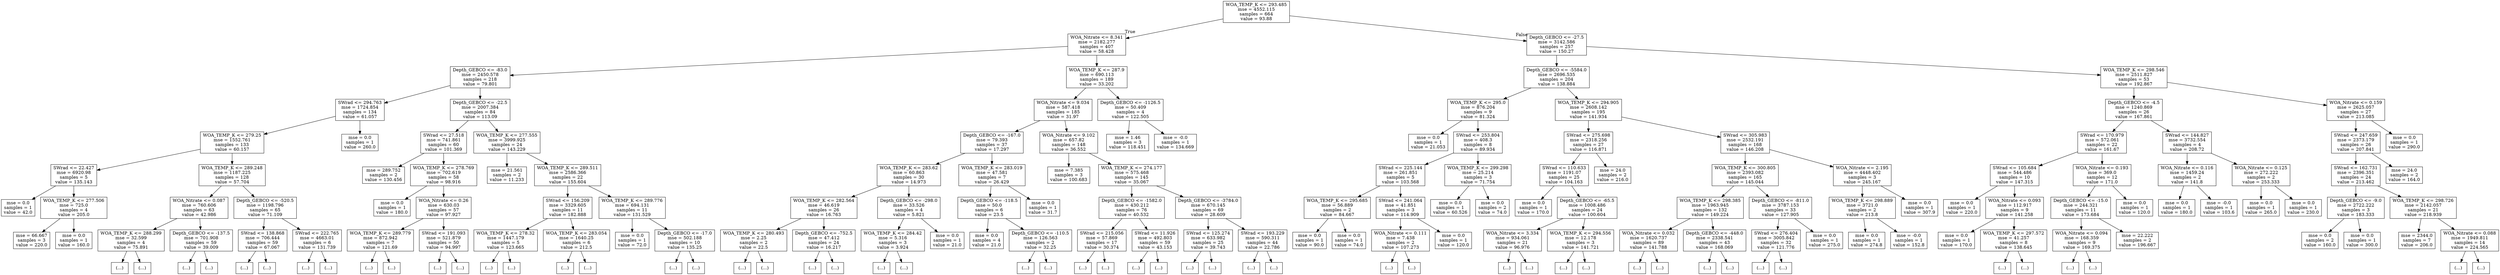 digraph Tree {
node [shape=box] ;
0 [label="WOA_TEMP_K <= 293.485\nmse = 4552.115\nsamples = 664\nvalue = 93.88"] ;
1 [label="WOA_Nitrate <= 8.341\nmse = 2182.277\nsamples = 407\nvalue = 58.428"] ;
0 -> 1 [labeldistance=2.5, labelangle=45, headlabel="True"] ;
2 [label="Depth_GEBCO <= -83.0\nmse = 2450.578\nsamples = 218\nvalue = 79.801"] ;
1 -> 2 ;
3 [label="SWrad <= 294.763\nmse = 1724.854\nsamples = 134\nvalue = 61.057"] ;
2 -> 3 ;
4 [label="WOA_TEMP_K <= 279.25\nmse = 1552.761\nsamples = 133\nvalue = 60.157"] ;
3 -> 4 ;
5 [label="SWrad <= 22.427\nmse = 6920.98\nsamples = 5\nvalue = 135.143"] ;
4 -> 5 ;
6 [label="mse = 0.0\nsamples = 1\nvalue = 42.0"] ;
5 -> 6 ;
7 [label="WOA_TEMP_K <= 277.506\nmse = 725.0\nsamples = 4\nvalue = 205.0"] ;
5 -> 7 ;
8 [label="mse = 66.667\nsamples = 3\nvalue = 220.0"] ;
7 -> 8 ;
9 [label="mse = 0.0\nsamples = 1\nvalue = 160.0"] ;
7 -> 9 ;
10 [label="WOA_TEMP_K <= 289.248\nmse = 1187.225\nsamples = 128\nvalue = 57.704"] ;
4 -> 10 ;
11 [label="WOA_Nitrate <= 0.087\nmse = 760.606\nsamples = 63\nvalue = 42.986"] ;
10 -> 11 ;
12 [label="WOA_TEMP_K <= 288.299\nmse = 32.599\nsamples = 4\nvalue = 75.891"] ;
11 -> 12 ;
13 [label="(...)"] ;
12 -> 13 ;
16 [label="(...)"] ;
12 -> 16 ;
19 [label="Depth_GEBCO <= -137.5\nmse = 701.908\nsamples = 59\nvalue = 39.009"] ;
11 -> 19 ;
20 [label="(...)"] ;
19 -> 20 ;
85 [label="(...)"] ;
19 -> 85 ;
104 [label="Depth_GEBCO <= -520.5\nmse = 1198.796\nsamples = 65\nvalue = 71.109"] ;
10 -> 104 ;
105 [label="SWrad <= 138.868\nmse = 706.444\nsamples = 59\nvalue = 67.067"] ;
104 -> 105 ;
106 [label="(...)"] ;
105 -> 106 ;
133 [label="(...)"] ;
105 -> 133 ;
208 [label="SWrad <= 222.765\nmse = 4663.01\nsamples = 6\nvalue = 131.739"] ;
104 -> 208 ;
209 [label="(...)"] ;
208 -> 209 ;
216 [label="(...)"] ;
208 -> 216 ;
219 [label="mse = 0.0\nsamples = 1\nvalue = 260.0"] ;
3 -> 219 ;
220 [label="Depth_GEBCO <= -22.5\nmse = 2007.384\nsamples = 84\nvalue = 113.09"] ;
2 -> 220 ;
221 [label="SWrad <= 27.518\nmse = 741.861\nsamples = 60\nvalue = 101.369"] ;
220 -> 221 ;
222 [label="mse = 289.752\nsamples = 2\nvalue = 130.456"] ;
221 -> 222 ;
223 [label="WOA_TEMP_K <= 278.769\nmse = 702.619\nsamples = 58\nvalue = 98.916"] ;
221 -> 223 ;
224 [label="mse = 0.0\nsamples = 1\nvalue = 180.0"] ;
223 -> 224 ;
225 [label="WOA_Nitrate <= 0.26\nmse = 630.03\nsamples = 57\nvalue = 97.927"] ;
223 -> 225 ;
226 [label="WOA_TEMP_K <= 289.779\nmse = 872.942\nsamples = 7\nvalue = 121.69"] ;
225 -> 226 ;
227 [label="(...)"] ;
226 -> 227 ;
230 [label="(...)"] ;
226 -> 230 ;
235 [label="SWrad <= 191.093\nmse = 521.879\nsamples = 50\nvalue = 94.997"] ;
225 -> 235 ;
236 [label="(...)"] ;
235 -> 236 ;
301 [label="(...)"] ;
235 -> 301 ;
314 [label="WOA_TEMP_K <= 277.555\nmse = 3999.925\nsamples = 24\nvalue = 143.229"] ;
220 -> 314 ;
315 [label="mse = 21.561\nsamples = 2\nvalue = 11.233"] ;
314 -> 315 ;
316 [label="WOA_TEMP_K <= 289.511\nmse = 2586.366\nsamples = 22\nvalue = 155.604"] ;
314 -> 316 ;
317 [label="SWrad <= 156.209\nmse = 3329.605\nsamples = 11\nvalue = 182.888"] ;
316 -> 317 ;
318 [label="WOA_TEMP_K <= 278.32\nmse = 1447.179\nsamples = 5\nvalue = 123.665"] ;
317 -> 318 ;
319 [label="(...)"] ;
318 -> 319 ;
322 [label="(...)"] ;
318 -> 322 ;
327 [label="WOA_TEMP_K <= 283.054\nmse = 1640.25\nsamples = 6\nvalue = 212.5"] ;
317 -> 327 ;
328 [label="(...)"] ;
327 -> 328 ;
333 [label="(...)"] ;
327 -> 333 ;
338 [label="WOA_TEMP_K <= 289.776\nmse = 694.131\nsamples = 11\nvalue = 131.529"] ;
316 -> 338 ;
339 [label="mse = 0.0\nsamples = 1\nvalue = 72.0"] ;
338 -> 339 ;
340 [label="Depth_GEBCO <= -17.0\nmse = 502.188\nsamples = 10\nvalue = 135.25"] ;
338 -> 340 ;
341 [label="(...)"] ;
340 -> 341 ;
346 [label="(...)"] ;
340 -> 346 ;
357 [label="WOA_TEMP_K <= 287.9\nmse = 690.113\nsamples = 189\nvalue = 33.202"] ;
1 -> 357 ;
358 [label="WOA_Nitrate <= 9.034\nmse = 587.418\nsamples = 185\nvalue = 31.97"] ;
357 -> 358 ;
359 [label="Depth_GEBCO <= -167.0\nmse = 79.393\nsamples = 37\nvalue = 17.297"] ;
358 -> 359 ;
360 [label="WOA_TEMP_K <= 283.62\nmse = 60.863\nsamples = 30\nvalue = 14.973"] ;
359 -> 360 ;
361 [label="WOA_TEMP_K <= 282.564\nmse = 46.619\nsamples = 26\nvalue = 16.763"] ;
360 -> 361 ;
362 [label="WOA_TEMP_K <= 280.493\nmse = 2.25\nsamples = 2\nvalue = 22.5"] ;
361 -> 362 ;
363 [label="(...)"] ;
362 -> 363 ;
364 [label="(...)"] ;
362 -> 364 ;
365 [label="Depth_GEBCO <= -752.5\nmse = 47.412\nsamples = 24\nvalue = 16.217"] ;
361 -> 365 ;
366 [label="(...)"] ;
365 -> 366 ;
369 [label="(...)"] ;
365 -> 369 ;
376 [label="Depth_GEBCO <= -298.0\nmse = 33.526\nsamples = 4\nvalue = 5.821"] ;
360 -> 376 ;
377 [label="WOA_TEMP_K <= 284.42\nmse = 5.316\nsamples = 3\nvalue = 3.924"] ;
376 -> 377 ;
378 [label="(...)"] ;
377 -> 378 ;
381 [label="(...)"] ;
377 -> 381 ;
382 [label="mse = 0.0\nsamples = 1\nvalue = 21.0"] ;
376 -> 382 ;
383 [label="WOA_TEMP_K <= 283.019\nmse = 47.581\nsamples = 7\nvalue = 26.429"] ;
359 -> 383 ;
384 [label="Depth_GEBCO <= -118.5\nmse = 50.0\nsamples = 6\nvalue = 23.5"] ;
383 -> 384 ;
385 [label="mse = 0.0\nsamples = 4\nvalue = 21.0"] ;
384 -> 385 ;
386 [label="Depth_GEBCO <= -110.5\nmse = 126.563\nsamples = 2\nvalue = 32.25"] ;
384 -> 386 ;
387 [label="(...)"] ;
386 -> 387 ;
388 [label="(...)"] ;
386 -> 388 ;
389 [label="mse = 0.0\nsamples = 1\nvalue = 31.7"] ;
383 -> 389 ;
390 [label="WOA_Nitrate <= 9.102\nmse = 657.82\nsamples = 148\nvalue = 36.552"] ;
358 -> 390 ;
391 [label="mse = 7.385\nsamples = 3\nvalue = 100.683"] ;
390 -> 391 ;
392 [label="WOA_TEMP_K <= 274.177\nmse = 575.468\nsamples = 145\nvalue = 35.067"] ;
390 -> 392 ;
393 [label="Depth_GEBCO <= -1582.0\nmse = 430.212\nsamples = 76\nvalue = 40.532"] ;
392 -> 393 ;
394 [label="SWrad <= 215.056\nmse = 57.869\nsamples = 17\nvalue = 30.374"] ;
393 -> 394 ;
395 [label="(...)"] ;
394 -> 395 ;
424 [label="(...)"] ;
394 -> 424 ;
427 [label="SWrad <= 11.926\nmse = 492.803\nsamples = 59\nvalue = 43.153"] ;
393 -> 427 ;
428 [label="(...)"] ;
427 -> 428 ;
433 [label="(...)"] ;
427 -> 433 ;
486 [label="Depth_GEBCO <= -3784.0\nmse = 670.145\nsamples = 69\nvalue = 28.609"] ;
392 -> 486 ;
487 [label="SWrad <= 125.274\nmse = 633.982\nsamples = 25\nvalue = 39.743"] ;
486 -> 487 ;
488 [label="(...)"] ;
487 -> 488 ;
493 [label="(...)"] ;
487 -> 493 ;
536 [label="SWrad <= 193.229\nmse = 590.311\nsamples = 44\nvalue = 22.786"] ;
486 -> 536 ;
537 [label="(...)"] ;
536 -> 537 ;
596 [label="(...)"] ;
536 -> 596 ;
619 [label="Depth_GEBCO <= -1126.5\nmse = 50.409\nsamples = 4\nvalue = 122.505"] ;
357 -> 619 ;
620 [label="mse = 1.46\nsamples = 3\nvalue = 118.451"] ;
619 -> 620 ;
621 [label="mse = -0.0\nsamples = 1\nvalue = 134.669"] ;
619 -> 621 ;
622 [label="Depth_GEBCO <= -27.5\nmse = 3142.586\nsamples = 257\nvalue = 150.27"] ;
0 -> 622 [labeldistance=2.5, labelangle=-45, headlabel="False"] ;
623 [label="Depth_GEBCO <= -5584.0\nmse = 2696.535\nsamples = 204\nvalue = 138.884"] ;
622 -> 623 ;
624 [label="WOA_TEMP_K <= 295.0\nmse = 876.204\nsamples = 9\nvalue = 81.324"] ;
623 -> 624 ;
625 [label="mse = 0.0\nsamples = 1\nvalue = 21.053"] ;
624 -> 625 ;
626 [label="SWrad <= 253.804\nmse = 408.3\nsamples = 8\nvalue = 89.934"] ;
624 -> 626 ;
627 [label="SWrad <= 225.144\nmse = 261.851\nsamples = 5\nvalue = 103.568"] ;
626 -> 627 ;
628 [label="WOA_TEMP_K <= 295.685\nmse = 56.889\nsamples = 2\nvalue = 84.667"] ;
627 -> 628 ;
629 [label="mse = 0.0\nsamples = 1\nvalue = 90.0"] ;
628 -> 629 ;
630 [label="mse = 0.0\nsamples = 1\nvalue = 74.0"] ;
628 -> 630 ;
631 [label="SWrad <= 241.064\nmse = 41.851\nsamples = 3\nvalue = 114.909"] ;
627 -> 631 ;
632 [label="WOA_Nitrate <= 0.111\nmse = 7.438\nsamples = 2\nvalue = 107.273"] ;
631 -> 632 ;
633 [label="(...)"] ;
632 -> 633 ;
634 [label="(...)"] ;
632 -> 634 ;
635 [label="mse = 0.0\nsamples = 1\nvalue = 120.0"] ;
631 -> 635 ;
636 [label="WOA_TEMP_K <= 299.298\nmse = 25.214\nsamples = 3\nvalue = 71.754"] ;
626 -> 636 ;
637 [label="mse = 0.0\nsamples = 1\nvalue = 60.526"] ;
636 -> 637 ;
638 [label="mse = 0.0\nsamples = 2\nvalue = 74.0"] ;
636 -> 638 ;
639 [label="WOA_TEMP_K <= 294.905\nmse = 2608.142\nsamples = 195\nvalue = 141.934"] ;
623 -> 639 ;
640 [label="SWrad <= 275.698\nmse = 2318.256\nsamples = 27\nvalue = 116.871"] ;
639 -> 640 ;
641 [label="SWrad <= 110.633\nmse = 1191.07\nsamples = 25\nvalue = 104.163"] ;
640 -> 641 ;
642 [label="mse = 0.0\nsamples = 1\nvalue = 170.0"] ;
641 -> 642 ;
643 [label="Depth_GEBCO <= -65.5\nmse = 1008.486\nsamples = 24\nvalue = 100.604"] ;
641 -> 643 ;
644 [label="WOA_Nitrate <= 3.334\nmse = 934.061\nsamples = 21\nvalue = 96.976"] ;
643 -> 644 ;
645 [label="(...)"] ;
644 -> 645 ;
682 [label="(...)"] ;
644 -> 682 ;
685 [label="WOA_TEMP_K <= 294.556\nmse = 12.178\nsamples = 3\nvalue = 141.721"] ;
643 -> 685 ;
686 [label="(...)"] ;
685 -> 686 ;
687 [label="(...)"] ;
685 -> 687 ;
688 [label="mse = 24.0\nsamples = 2\nvalue = 216.0"] ;
640 -> 688 ;
689 [label="SWrad <= 305.983\nmse = 2532.191\nsamples = 168\nvalue = 146.208"] ;
639 -> 689 ;
690 [label="WOA_TEMP_K <= 300.805\nmse = 2393.082\nsamples = 165\nvalue = 145.044"] ;
689 -> 690 ;
691 [label="WOA_TEMP_K <= 298.385\nmse = 1963.945\nsamples = 132\nvalue = 149.224"] ;
690 -> 691 ;
692 [label="WOA_Nitrate <= 0.032\nmse = 1620.737\nsamples = 89\nvalue = 141.788"] ;
691 -> 692 ;
693 [label="(...)"] ;
692 -> 693 ;
710 [label="(...)"] ;
692 -> 710 ;
839 [label="Depth_GEBCO <= -448.0\nmse = 2338.541\nsamples = 43\nvalue = 168.069"] ;
691 -> 839 ;
840 [label="(...)"] ;
839 -> 840 ;
883 [label="(...)"] ;
839 -> 883 ;
904 [label="Depth_GEBCO <= -811.0\nmse = 3787.153\nsamples = 33\nvalue = 127.905"] ;
690 -> 904 ;
905 [label="SWrad <= 276.404\nmse = 3005.842\nsamples = 32\nvalue = 121.776"] ;
904 -> 905 ;
906 [label="(...)"] ;
905 -> 906 ;
961 [label="(...)"] ;
905 -> 961 ;
968 [label="mse = 0.0\nsamples = 1\nvalue = 275.0"] ;
904 -> 968 ;
969 [label="WOA_Nitrate <= 2.195\nmse = 4448.402\nsamples = 3\nvalue = 245.167"] ;
689 -> 969 ;
970 [label="WOA_TEMP_K <= 298.889\nmse = 3721.0\nsamples = 2\nvalue = 213.8"] ;
969 -> 970 ;
971 [label="mse = 0.0\nsamples = 1\nvalue = 274.8"] ;
970 -> 971 ;
972 [label="mse = -0.0\nsamples = 1\nvalue = 152.8"] ;
970 -> 972 ;
973 [label="mse = 0.0\nsamples = 1\nvalue = 307.9"] ;
969 -> 973 ;
974 [label="WOA_TEMP_K <= 298.546\nmse = 2511.827\nsamples = 53\nvalue = 192.867"] ;
622 -> 974 ;
975 [label="Depth_GEBCO <= -4.5\nmse = 1240.869\nsamples = 26\nvalue = 167.861"] ;
974 -> 975 ;
976 [label="SWrad <= 170.979\nmse = 572.061\nsamples = 22\nvalue = 161.67"] ;
975 -> 976 ;
977 [label="SWrad <= 105.684\nmse = 544.486\nsamples = 10\nvalue = 147.315"] ;
976 -> 977 ;
978 [label="mse = 0.0\nsamples = 1\nvalue = 220.0"] ;
977 -> 978 ;
979 [label="WOA_Nitrate <= 0.093\nmse = 112.917\nsamples = 9\nvalue = 141.258"] ;
977 -> 979 ;
980 [label="mse = 0.0\nsamples = 1\nvalue = 170.0"] ;
979 -> 980 ;
981 [label="WOA_TEMP_K <= 297.572\nmse = 41.257\nsamples = 8\nvalue = 138.645"] ;
979 -> 981 ;
982 [label="(...)"] ;
981 -> 982 ;
987 [label="(...)"] ;
981 -> 987 ;
990 [label="WOA_Nitrate <= 0.193\nmse = 369.0\nsamples = 12\nvalue = 171.0"] ;
976 -> 990 ;
991 [label="Depth_GEBCO <= -15.0\nmse = 244.321\nsamples = 11\nvalue = 173.684"] ;
990 -> 991 ;
992 [label="WOA_Nitrate <= 0.094\nmse = 168.359\nsamples = 9\nvalue = 169.375"] ;
991 -> 992 ;
993 [label="(...)"] ;
992 -> 993 ;
994 [label="(...)"] ;
992 -> 994 ;
995 [label="mse = 22.222\nsamples = 2\nvalue = 196.667"] ;
991 -> 995 ;
996 [label="mse = 0.0\nsamples = 1\nvalue = 120.0"] ;
990 -> 996 ;
997 [label="SWrad <= 144.827\nmse = 3732.554\nsamples = 4\nvalue = 208.72"] ;
975 -> 997 ;
998 [label="WOA_Nitrate <= 0.116\nmse = 1459.24\nsamples = 2\nvalue = 141.8"] ;
997 -> 998 ;
999 [label="mse = 0.0\nsamples = 1\nvalue = 180.0"] ;
998 -> 999 ;
1000 [label="mse = -0.0\nsamples = 1\nvalue = 103.6"] ;
998 -> 1000 ;
1001 [label="WOA_Nitrate <= 0.125\nmse = 272.222\nsamples = 2\nvalue = 253.333"] ;
997 -> 1001 ;
1002 [label="mse = 0.0\nsamples = 1\nvalue = 265.0"] ;
1001 -> 1002 ;
1003 [label="mse = 0.0\nsamples = 1\nvalue = 230.0"] ;
1001 -> 1003 ;
1004 [label="WOA_Nitrate <= 0.159\nmse = 2625.057\nsamples = 27\nvalue = 213.085"] ;
974 -> 1004 ;
1005 [label="SWrad <= 247.659\nmse = 2373.179\nsamples = 26\nvalue = 207.841"] ;
1004 -> 1005 ;
1006 [label="SWrad <= 162.731\nmse = 2396.351\nsamples = 24\nvalue = 213.462"] ;
1005 -> 1006 ;
1007 [label="Depth_GEBCO <= -9.0\nmse = 2722.222\nsamples = 3\nvalue = 183.333"] ;
1006 -> 1007 ;
1008 [label="mse = 0.0\nsamples = 2\nvalue = 160.0"] ;
1007 -> 1008 ;
1009 [label="mse = 0.0\nsamples = 1\nvalue = 300.0"] ;
1007 -> 1009 ;
1010 [label="WOA_TEMP_K <= 298.726\nmse = 2142.057\nsamples = 21\nvalue = 218.939"] ;
1006 -> 1010 ;
1011 [label="mse = 2344.0\nsamples = 7\nvalue = 206.0"] ;
1010 -> 1011 ;
1012 [label="WOA_Nitrate <= 0.088\nmse = 1949.811\nsamples = 14\nvalue = 224.565"] ;
1010 -> 1012 ;
1013 [label="(...)"] ;
1012 -> 1013 ;
1018 [label="(...)"] ;
1012 -> 1018 ;
1023 [label="mse = 24.0\nsamples = 2\nvalue = 164.0"] ;
1005 -> 1023 ;
1024 [label="mse = 0.0\nsamples = 1\nvalue = 290.0"] ;
1004 -> 1024 ;
}
